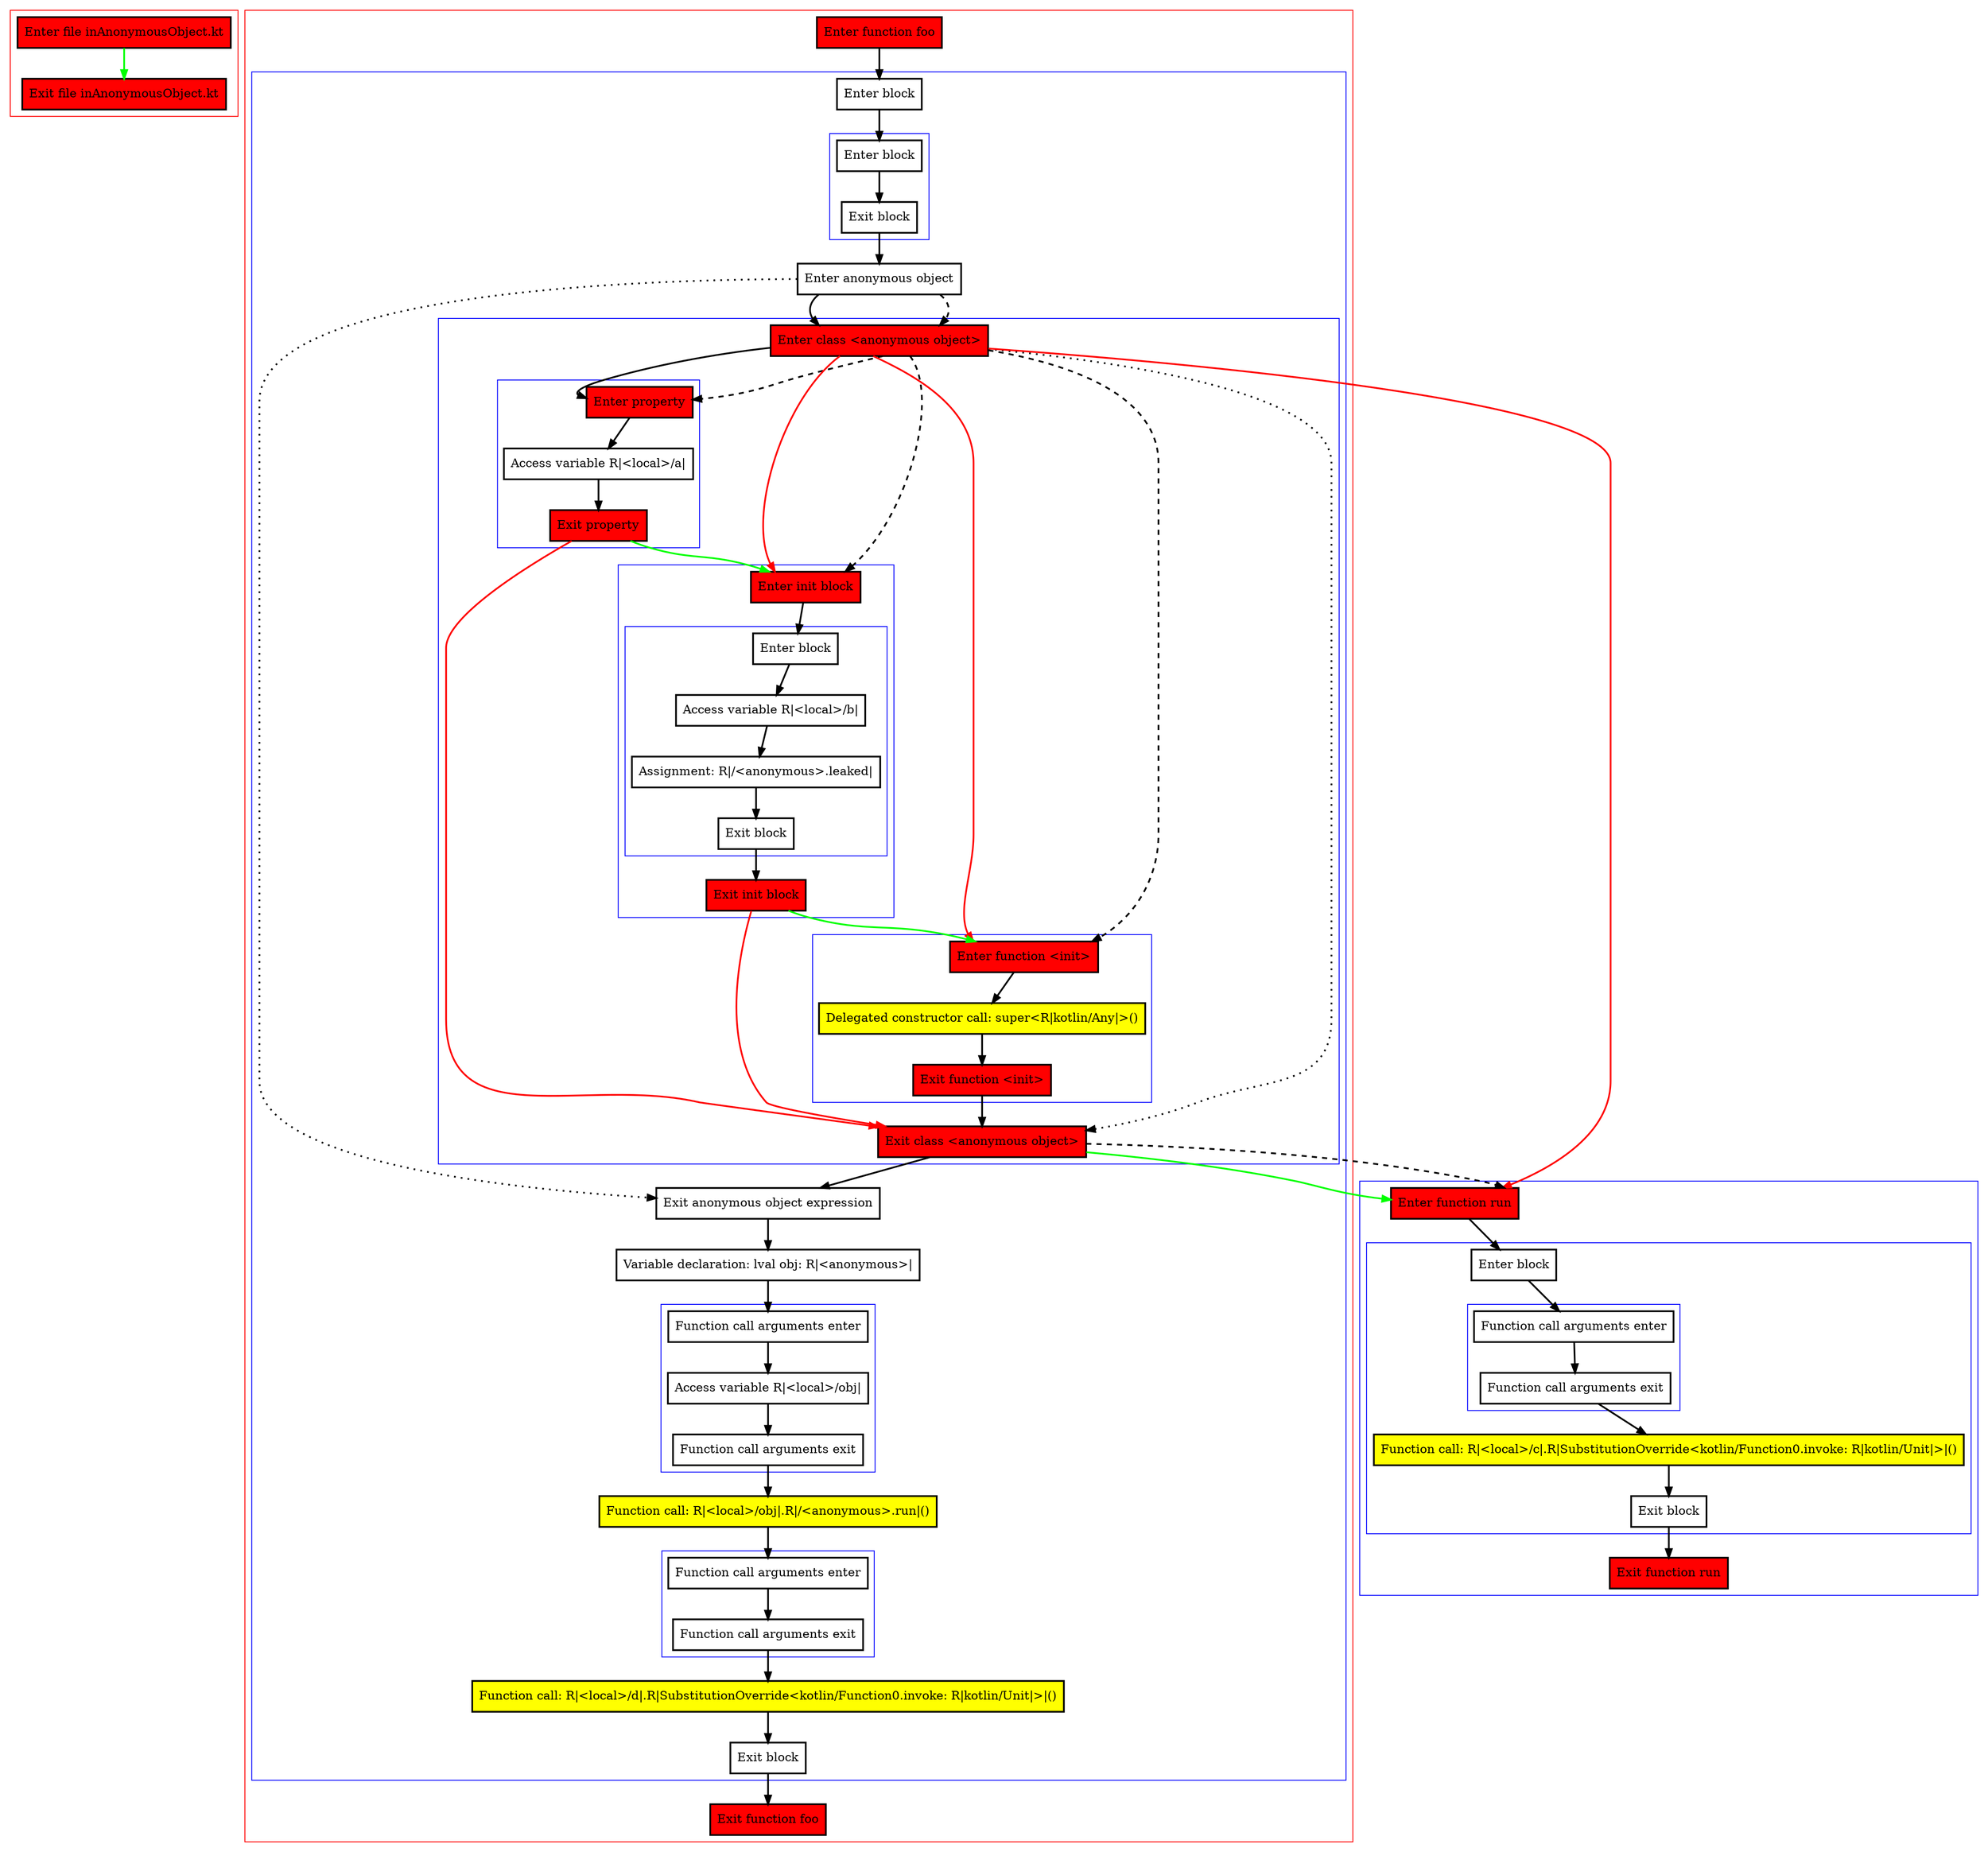 digraph inAnonymousObject_kt {
    graph [nodesep=3]
    node [shape=box penwidth=2]
    edge [penwidth=2]

    subgraph cluster_0 {
        color=red
        0 [label="Enter file inAnonymousObject.kt" style="filled" fillcolor=red];
        1 [label="Exit file inAnonymousObject.kt" style="filled" fillcolor=red];
    }
    0 -> {1} [color=green];

    subgraph cluster_1 {
        color=red
        2 [label="Enter function foo" style="filled" fillcolor=red];
        subgraph cluster_2 {
            color=blue
            3 [label="Enter block"];
            subgraph cluster_3 {
                color=blue
                4 [label="Enter block"];
                5 [label="Exit block"];
            }
            6 [label="Enter anonymous object"];
            subgraph cluster_4 {
                color=blue
                7 [label="Enter class <anonymous object>" style="filled" fillcolor=red];
                subgraph cluster_5 {
                    color=blue
                    8 [label="Enter property" style="filled" fillcolor=red];
                    9 [label="Access variable R|<local>/a|"];
                    10 [label="Exit property" style="filled" fillcolor=red];
                }
                subgraph cluster_6 {
                    color=blue
                    11 [label="Enter init block" style="filled" fillcolor=red];
                    subgraph cluster_7 {
                        color=blue
                        12 [label="Enter block"];
                        13 [label="Access variable R|<local>/b|"];
                        14 [label="Assignment: R|/<anonymous>.leaked|"];
                        15 [label="Exit block"];
                    }
                    16 [label="Exit init block" style="filled" fillcolor=red];
                }
                subgraph cluster_8 {
                    color=blue
                    17 [label="Enter function <init>" style="filled" fillcolor=red];
                    18 [label="Delegated constructor call: super<R|kotlin/Any|>()" style="filled" fillcolor=yellow];
                    19 [label="Exit function <init>" style="filled" fillcolor=red];
                }
                20 [label="Exit class <anonymous object>" style="filled" fillcolor=red];
            }
            21 [label="Exit anonymous object expression"];
            22 [label="Variable declaration: lval obj: R|<anonymous>|"];
            subgraph cluster_9 {
                color=blue
                23 [label="Function call arguments enter"];
                24 [label="Access variable R|<local>/obj|"];
                25 [label="Function call arguments exit"];
            }
            26 [label="Function call: R|<local>/obj|.R|/<anonymous>.run|()" style="filled" fillcolor=yellow];
            subgraph cluster_10 {
                color=blue
                27 [label="Function call arguments enter"];
                28 [label="Function call arguments exit"];
            }
            29 [label="Function call: R|<local>/d|.R|SubstitutionOverride<kotlin/Function0.invoke: R|kotlin/Unit|>|()" style="filled" fillcolor=yellow];
            30 [label="Exit block"];
        }
        31 [label="Exit function foo" style="filled" fillcolor=red];
    }
    subgraph cluster_11 {
        color=blue
        32 [label="Enter function run" style="filled" fillcolor=red];
        subgraph cluster_12 {
            color=blue
            33 [label="Enter block"];
            subgraph cluster_13 {
                color=blue
                34 [label="Function call arguments enter"];
                35 [label="Function call arguments exit"];
            }
            36 [label="Function call: R|<local>/c|.R|SubstitutionOverride<kotlin/Function0.invoke: R|kotlin/Unit|>|()" style="filled" fillcolor=yellow];
            37 [label="Exit block"];
        }
        38 [label="Exit function run" style="filled" fillcolor=red];
    }
    2 -> {3};
    3 -> {4};
    4 -> {5};
    5 -> {6};
    6 -> {7};
    6 -> {21} [style=dotted];
    6 -> {7} [style=dashed];
    7 -> {8};
    7 -> {11 17 32} [color=red];
    7 -> {20} [style=dotted];
    7 -> {8 11 17} [style=dashed];
    8 -> {9};
    9 -> {10};
    10 -> {11} [color=green];
    10 -> {20} [color=red];
    11 -> {12};
    12 -> {13};
    13 -> {14};
    14 -> {15};
    15 -> {16};
    16 -> {17} [color=green];
    16 -> {20} [color=red];
    17 -> {18};
    18 -> {19};
    19 -> {20};
    20 -> {21};
    20 -> {32} [color=green];
    20 -> {32} [style=dashed];
    21 -> {22};
    22 -> {23};
    23 -> {24};
    24 -> {25};
    25 -> {26};
    26 -> {27};
    27 -> {28};
    28 -> {29};
    29 -> {30};
    30 -> {31};
    32 -> {33};
    33 -> {34};
    34 -> {35};
    35 -> {36};
    36 -> {37};
    37 -> {38};

}
